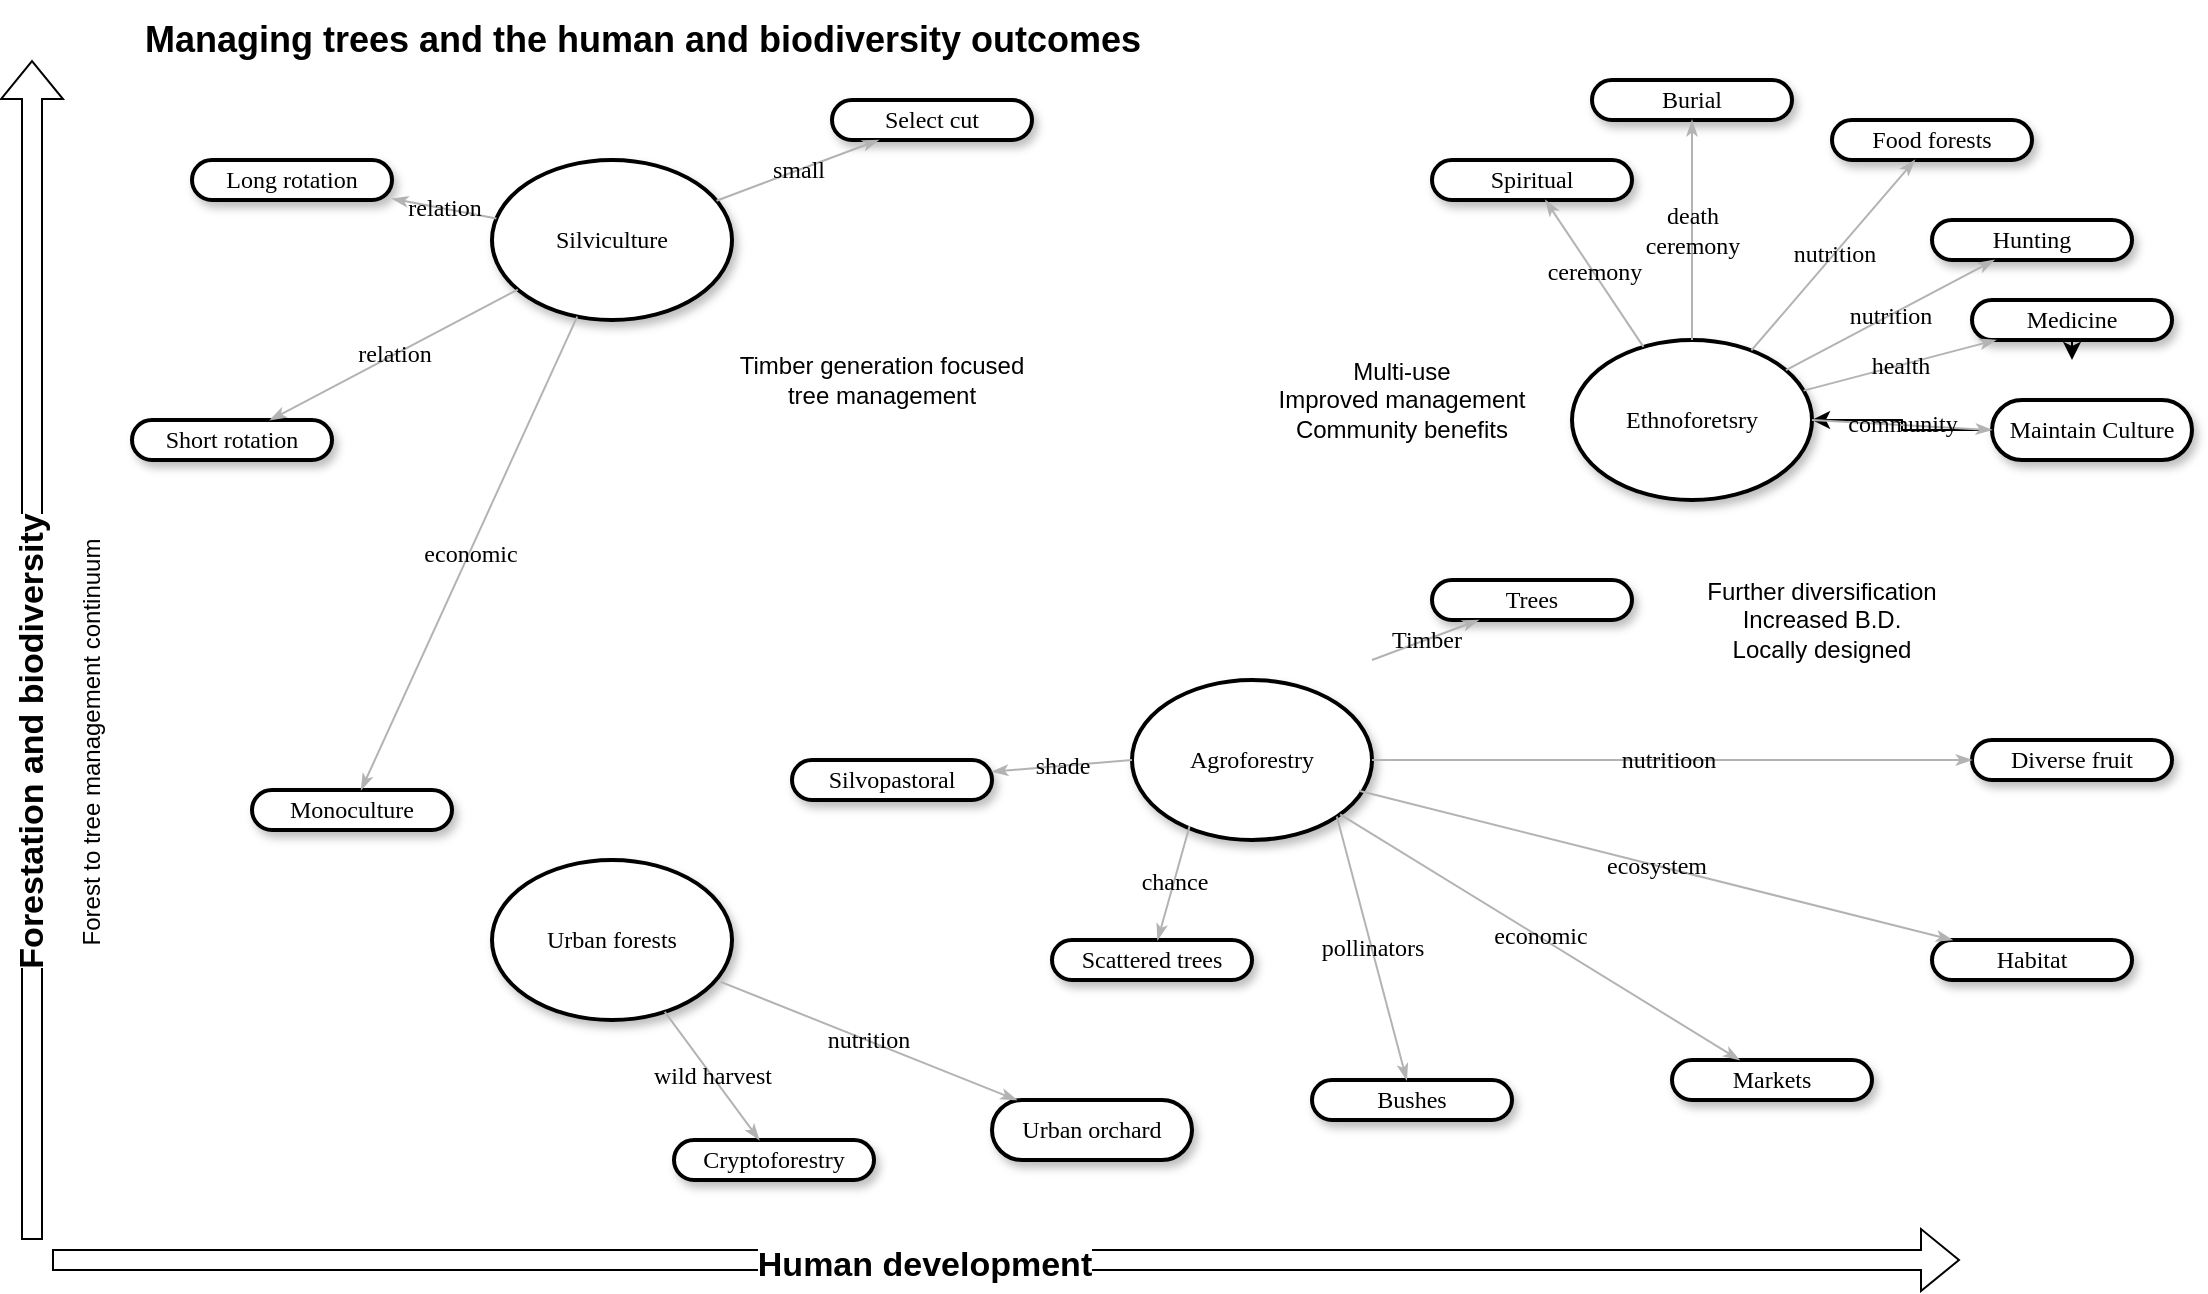 <mxfile version="22.1.3" type="github">
  <diagram name="Page-1" id="ad52d381-51e7-2e0d-a935-2d0ddd2fd229">
    <mxGraphModel dx="1383" dy="800" grid="1" gridSize="10" guides="1" tooltips="1" connect="1" arrows="1" fold="1" page="1" pageScale="1" pageWidth="1100" pageHeight="850" background="none" math="0" shadow="0">
      <root>
        <mxCell id="0" />
        <mxCell id="1" parent="0" />
        <mxCell id="2c924340bb9dbf6c-2" value="Silviculture" style="ellipse;whiteSpace=wrap;html=1;rounded=1;shadow=1;comic=0;labelBackgroundColor=none;strokeWidth=2;fontFamily=Verdana;fontSize=12;align=center;" parent="1" vertex="1">
          <mxGeometry x="260" y="110" width="120" height="80" as="geometry" />
        </mxCell>
        <mxCell id="2c924340bb9dbf6c-3" value="Ethnoforetsry" style="ellipse;whiteSpace=wrap;html=1;rounded=1;shadow=1;comic=0;labelBackgroundColor=none;strokeWidth=2;fontFamily=Verdana;fontSize=12;align=center;" parent="1" vertex="1">
          <mxGeometry x="800" y="200" width="120" height="80" as="geometry" />
        </mxCell>
        <mxCell id="2c924340bb9dbf6c-5" value="&lt;span&gt;Agroforestry&lt;/span&gt;" style="ellipse;whiteSpace=wrap;html=1;rounded=1;shadow=1;comic=0;labelBackgroundColor=none;strokeWidth=2;fontFamily=Verdana;fontSize=12;align=center;" parent="1" vertex="1">
          <mxGeometry x="580" y="370" width="120" height="80" as="geometry" />
        </mxCell>
        <mxCell id="2c924340bb9dbf6c-8" value="&lt;span&gt;Long rotation&lt;/span&gt;" style="whiteSpace=wrap;html=1;rounded=1;shadow=1;comic=0;labelBackgroundColor=none;strokeWidth=2;fontFamily=Verdana;fontSize=12;align=center;arcSize=50;" parent="1" vertex="1">
          <mxGeometry x="110" y="110" width="100" height="20" as="geometry" />
        </mxCell>
        <mxCell id="2c924340bb9dbf6c-9" value="&lt;span&gt;Short rotation&lt;/span&gt;" style="whiteSpace=wrap;html=1;rounded=1;shadow=1;comic=0;labelBackgroundColor=none;strokeWidth=2;fontFamily=Verdana;fontSize=12;align=center;arcSize=50;" parent="1" vertex="1">
          <mxGeometry x="80" y="240" width="100" height="20" as="geometry" />
        </mxCell>
        <mxCell id="2c924340bb9dbf6c-10" value="&lt;span&gt;Select cut&lt;/span&gt;" style="whiteSpace=wrap;html=1;rounded=1;shadow=1;comic=0;labelBackgroundColor=none;strokeWidth=2;fontFamily=Verdana;fontSize=12;align=center;arcSize=50;" parent="1" vertex="1">
          <mxGeometry x="430" y="80" width="100" height="20" as="geometry" />
        </mxCell>
        <mxCell id="2c924340bb9dbf6c-11" value="&lt;span&gt;Spiritual&lt;/span&gt;" style="whiteSpace=wrap;html=1;rounded=1;shadow=1;comic=0;labelBackgroundColor=none;strokeWidth=2;fontFamily=Verdana;fontSize=12;align=center;arcSize=50;" parent="1" vertex="1">
          <mxGeometry x="730" y="110" width="100" height="20" as="geometry" />
        </mxCell>
        <mxCell id="2c924340bb9dbf6c-12" value="Habitat" style="whiteSpace=wrap;html=1;rounded=1;shadow=1;comic=0;labelBackgroundColor=none;strokeWidth=2;fontFamily=Verdana;fontSize=12;align=center;arcSize=50;" parent="1" vertex="1">
          <mxGeometry x="980" y="500" width="100" height="20" as="geometry" />
        </mxCell>
        <mxCell id="2c924340bb9dbf6c-13" value="&lt;span&gt;Diverse fruit&lt;/span&gt;" style="whiteSpace=wrap;html=1;rounded=1;shadow=1;comic=0;labelBackgroundColor=none;strokeWidth=2;fontFamily=Verdana;fontSize=12;align=center;arcSize=50;" parent="1" vertex="1">
          <mxGeometry x="1000" y="400" width="100" height="20" as="geometry" />
        </mxCell>
        <mxCell id="2c924340bb9dbf6c-14" value="&lt;span&gt;Burial&lt;/span&gt;" style="whiteSpace=wrap;html=1;rounded=1;shadow=1;comic=0;labelBackgroundColor=none;strokeWidth=2;fontFamily=Verdana;fontSize=12;align=center;arcSize=50;" parent="1" vertex="1">
          <mxGeometry x="810" y="70" width="100" height="20" as="geometry" />
        </mxCell>
        <mxCell id="2c924340bb9dbf6c-15" value="&lt;span&gt;Food forests&lt;/span&gt;" style="whiteSpace=wrap;html=1;rounded=1;shadow=1;comic=0;labelBackgroundColor=none;strokeWidth=2;fontFamily=Verdana;fontSize=12;align=center;arcSize=50;" parent="1" vertex="1">
          <mxGeometry x="930" y="90" width="100" height="20" as="geometry" />
        </mxCell>
        <mxCell id="2c924340bb9dbf6c-16" value="&lt;span&gt;Hunting&lt;/span&gt;" style="whiteSpace=wrap;html=1;rounded=1;shadow=1;comic=0;labelBackgroundColor=none;strokeWidth=2;fontFamily=Verdana;fontSize=12;align=center;arcSize=50;" parent="1" vertex="1">
          <mxGeometry x="980" y="140" width="100" height="20" as="geometry" />
        </mxCell>
        <mxCell id="04DD3Ct90BNEKzkZGaE_-7" style="edgeStyle=orthogonalEdgeStyle;rounded=0;orthogonalLoop=1;jettySize=auto;html=1;exitX=0.5;exitY=0;exitDx=0;exitDy=0;" parent="1" source="2c924340bb9dbf6c-17" edge="1">
          <mxGeometry relative="1" as="geometry">
            <mxPoint x="1050" y="210" as="targetPoint" />
          </mxGeometry>
        </mxCell>
        <mxCell id="2c924340bb9dbf6c-17" value="&lt;span&gt;Medicine&lt;/span&gt;" style="whiteSpace=wrap;html=1;rounded=1;shadow=1;comic=0;labelBackgroundColor=none;strokeWidth=2;fontFamily=Verdana;fontSize=12;align=center;arcSize=50;" parent="1" vertex="1">
          <mxGeometry x="1000" y="180" width="100" height="20" as="geometry" />
        </mxCell>
        <mxCell id="2c924340bb9dbf6c-22" value="&lt;span&gt;Markets&lt;/span&gt;" style="whiteSpace=wrap;html=1;rounded=1;shadow=1;comic=0;labelBackgroundColor=none;strokeWidth=2;fontFamily=Verdana;fontSize=12;align=center;arcSize=50;" parent="1" vertex="1">
          <mxGeometry x="850" y="560" width="100" height="20" as="geometry" />
        </mxCell>
        <mxCell id="2c924340bb9dbf6c-27" value="small" style="edgeStyle=none;rounded=1;html=1;labelBackgroundColor=none;startArrow=none;startFill=0;startSize=5;endArrow=classicThin;endFill=1;endSize=5;jettySize=auto;orthogonalLoop=1;strokeColor=#B3B3B3;strokeWidth=1;fontFamily=Verdana;fontSize=12" parent="1" source="2c924340bb9dbf6c-2" target="2c924340bb9dbf6c-10" edge="1">
          <mxGeometry relative="1" as="geometry" />
        </mxCell>
        <mxCell id="2c924340bb9dbf6c-29" value="relation" style="edgeStyle=none;rounded=1;html=1;labelBackgroundColor=none;startArrow=none;startFill=0;startSize=5;endArrow=classicThin;endFill=1;endSize=5;jettySize=auto;orthogonalLoop=1;strokeColor=#B3B3B3;strokeWidth=1;fontFamily=Verdana;fontSize=12" parent="1" source="2c924340bb9dbf6c-2" target="2c924340bb9dbf6c-8" edge="1">
          <mxGeometry relative="1" as="geometry" />
        </mxCell>
        <mxCell id="2c924340bb9dbf6c-30" value="relation" style="edgeStyle=none;rounded=1;html=1;labelBackgroundColor=none;startArrow=none;startFill=0;startSize=5;endArrow=classicThin;endFill=1;endSize=5;jettySize=auto;orthogonalLoop=1;strokeColor=#B3B3B3;strokeWidth=1;fontFamily=Verdana;fontSize=12" parent="1" source="2c924340bb9dbf6c-2" target="2c924340bb9dbf6c-9" edge="1">
          <mxGeometry relative="1" as="geometry" />
        </mxCell>
        <mxCell id="2c924340bb9dbf6c-37" value="nutritioon" style="edgeStyle=none;rounded=1;html=1;labelBackgroundColor=none;startArrow=none;startFill=0;startSize=5;endArrow=classicThin;endFill=1;endSize=5;jettySize=auto;orthogonalLoop=1;strokeColor=#B3B3B3;strokeWidth=1;fontFamily=Verdana;fontSize=12;exitX=1;exitY=0.5;exitDx=0;exitDy=0;" parent="1" source="2c924340bb9dbf6c-5" target="2c924340bb9dbf6c-13" edge="1">
          <mxGeometry x="-0.012" relative="1" as="geometry">
            <mxPoint as="offset" />
            <mxPoint x="926.996" y="437.501" as="sourcePoint" />
          </mxGeometry>
        </mxCell>
        <mxCell id="2c924340bb9dbf6c-38" value="ecosystem" style="edgeStyle=none;rounded=1;html=1;labelBackgroundColor=none;startArrow=none;startFill=0;startSize=5;endArrow=classicThin;endFill=1;endSize=5;jettySize=auto;orthogonalLoop=1;strokeColor=#B3B3B3;strokeWidth=1;fontFamily=Verdana;fontSize=12;exitX=0.946;exitY=0.692;exitDx=0;exitDy=0;exitPerimeter=0;" parent="1" source="2c924340bb9dbf6c-5" target="2c924340bb9dbf6c-12" edge="1">
          <mxGeometry relative="1" as="geometry">
            <mxPoint x="922.406" y="469.478" as="sourcePoint" />
          </mxGeometry>
        </mxCell>
        <mxCell id="2c924340bb9dbf6c-39" value="economic" style="edgeStyle=none;rounded=1;html=1;labelBackgroundColor=none;startArrow=none;startFill=0;startSize=5;endArrow=classicThin;endFill=1;endSize=5;jettySize=auto;orthogonalLoop=1;strokeColor=#B3B3B3;strokeWidth=1;fontFamily=Verdana;fontSize=12" parent="1" source="2c924340bb9dbf6c-5" target="2c924340bb9dbf6c-22" edge="1">
          <mxGeometry relative="1" as="geometry">
            <mxPoint x="879.761" y="489.467" as="sourcePoint" />
          </mxGeometry>
        </mxCell>
        <mxCell id="2c924340bb9dbf6c-42" value="health" style="edgeStyle=none;rounded=1;html=1;labelBackgroundColor=none;startArrow=none;startFill=0;startSize=5;endArrow=classicThin;endFill=1;endSize=5;jettySize=auto;orthogonalLoop=1;strokeColor=#B3B3B3;strokeWidth=1;fontFamily=Verdana;fontSize=12" parent="1" source="2c924340bb9dbf6c-3" target="2c924340bb9dbf6c-17" edge="1">
          <mxGeometry relative="1" as="geometry" />
        </mxCell>
        <mxCell id="2c924340bb9dbf6c-43" value="nutrition" style="edgeStyle=none;rounded=1;html=1;labelBackgroundColor=none;startArrow=none;startFill=0;startSize=5;endArrow=classicThin;endFill=1;endSize=5;jettySize=auto;orthogonalLoop=1;strokeColor=#B3B3B3;strokeWidth=1;fontFamily=Verdana;fontSize=12" parent="1" source="2c924340bb9dbf6c-3" target="2c924340bb9dbf6c-16" edge="1">
          <mxGeometry relative="1" as="geometry" />
        </mxCell>
        <mxCell id="2c924340bb9dbf6c-44" value="nutrition" style="edgeStyle=none;rounded=1;html=1;labelBackgroundColor=none;startArrow=none;startFill=0;startSize=5;endArrow=classicThin;endFill=1;endSize=5;jettySize=auto;orthogonalLoop=1;strokeColor=#B3B3B3;strokeWidth=1;fontFamily=Verdana;fontSize=12" parent="1" source="2c924340bb9dbf6c-3" target="2c924340bb9dbf6c-15" edge="1">
          <mxGeometry relative="1" as="geometry" />
        </mxCell>
        <mxCell id="2c924340bb9dbf6c-45" value="death&lt;br&gt;ceremony" style="edgeStyle=none;rounded=1;html=1;labelBackgroundColor=none;startArrow=none;startFill=0;startSize=5;endArrow=classicThin;endFill=1;endSize=5;jettySize=auto;orthogonalLoop=1;strokeColor=#B3B3B3;strokeWidth=1;fontFamily=Verdana;fontSize=12" parent="1" source="2c924340bb9dbf6c-3" target="2c924340bb9dbf6c-14" edge="1">
          <mxGeometry relative="1" as="geometry" />
        </mxCell>
        <mxCell id="2c924340bb9dbf6c-46" value="ceremony" style="edgeStyle=none;rounded=1;html=1;labelBackgroundColor=none;startArrow=none;startFill=0;startSize=5;endArrow=classicThin;endFill=1;endSize=5;jettySize=auto;orthogonalLoop=1;strokeColor=#B3B3B3;strokeWidth=1;fontFamily=Verdana;fontSize=12" parent="1" source="2c924340bb9dbf6c-3" target="2c924340bb9dbf6c-11" edge="1">
          <mxGeometry x="0.012" relative="1" as="geometry">
            <mxPoint as="offset" />
          </mxGeometry>
        </mxCell>
        <mxCell id="2c924340bb9dbf6c-50" value="Yes" style="edgeStyle=none;rounded=1;html=1;labelBackgroundColor=none;startArrow=none;startFill=0;startSize=5;endArrow=classicThin;endFill=1;endSize=5;jettySize=auto;orthogonalLoop=1;strokeColor=#B3B3B3;strokeWidth=1;fontFamily=Verdana;fontSize=12" parent="1" edge="1">
          <mxGeometry x="-0.793" y="10" relative="1" as="geometry">
            <mxPoint as="offset" />
            <mxPoint x="110" y="350" as="targetPoint" />
          </mxGeometry>
        </mxCell>
        <mxCell id="2c924340bb9dbf6c-55" value="&lt;span&gt;Monoculture&lt;/span&gt;" style="whiteSpace=wrap;html=1;rounded=1;shadow=1;comic=0;labelBackgroundColor=none;strokeWidth=2;fontFamily=Verdana;fontSize=12;align=center;arcSize=50;" parent="1" vertex="1">
          <mxGeometry x="140" y="425" width="100" height="20" as="geometry" />
        </mxCell>
        <mxCell id="2c924340bb9dbf6c-59" value="&lt;span&gt;Trees&lt;/span&gt;" style="whiteSpace=wrap;html=1;rounded=1;shadow=1;comic=0;labelBackgroundColor=none;strokeWidth=2;fontFamily=Verdana;fontSize=12;align=center;arcSize=50;" parent="1" vertex="1">
          <mxGeometry x="730" y="320" width="100" height="20" as="geometry" />
        </mxCell>
        <mxCell id="2c924340bb9dbf6c-61" value="economic" style="edgeStyle=none;rounded=1;html=1;labelBackgroundColor=none;startArrow=none;startFill=0;startSize=5;endArrow=classicThin;endFill=1;endSize=5;jettySize=auto;orthogonalLoop=1;strokeColor=#B3B3B3;strokeWidth=1;fontFamily=Verdana;fontSize=12" parent="1" source="2c924340bb9dbf6c-2" target="2c924340bb9dbf6c-55" edge="1">
          <mxGeometry relative="1" as="geometry" />
        </mxCell>
        <mxCell id="2c924340bb9dbf6c-65" value="trees" style="edgeStyle=none;rounded=1;html=1;labelBackgroundColor=none;startArrow=none;startFill=0;startSize=5;endArrow=classicThin;endFill=1;endSize=5;jettySize=auto;orthogonalLoop=1;strokeColor=#B3B3B3;strokeWidth=1;fontFamily=Verdana;fontSize=12" parent="1" edge="1">
          <mxGeometry relative="1" as="geometry">
            <mxPoint x="820" y="340" as="sourcePoint" />
          </mxGeometry>
        </mxCell>
        <mxCell id="2c924340bb9dbf6c-68" value="&lt;span&gt;Silvopastoral&lt;/span&gt;" style="whiteSpace=wrap;html=1;rounded=1;shadow=1;comic=0;labelBackgroundColor=none;strokeWidth=2;fontFamily=Verdana;fontSize=12;align=center;arcSize=50;" parent="1" vertex="1">
          <mxGeometry x="410" y="410" width="100" height="20" as="geometry" />
        </mxCell>
        <mxCell id="2c924340bb9dbf6c-70" value="&lt;span&gt;Scattered trees&lt;/span&gt;" style="whiteSpace=wrap;html=1;rounded=1;shadow=1;comic=0;labelBackgroundColor=none;strokeWidth=2;fontFamily=Verdana;fontSize=12;align=center;arcSize=50;" parent="1" vertex="1">
          <mxGeometry x="540" y="500" width="100" height="20" as="geometry" />
        </mxCell>
        <mxCell id="2c924340bb9dbf6c-72" value="chance" style="edgeStyle=none;rounded=1;html=1;labelBackgroundColor=none;startArrow=none;startFill=0;startSize=5;endArrow=classicThin;endFill=1;endSize=5;jettySize=auto;orthogonalLoop=1;strokeColor=#B3B3B3;strokeWidth=1;fontFamily=Verdana;fontSize=12;exitX=0.24;exitY=0.913;exitDx=0;exitDy=0;exitPerimeter=0;" parent="1" source="2c924340bb9dbf6c-5" target="2c924340bb9dbf6c-70" edge="1">
          <mxGeometry relative="1" as="geometry">
            <mxPoint x="584.549" y="548.349" as="sourcePoint" />
          </mxGeometry>
        </mxCell>
        <mxCell id="2c924340bb9dbf6c-74" value="shade" style="edgeStyle=none;rounded=1;html=1;labelBackgroundColor=none;startArrow=none;startFill=0;startSize=5;endArrow=classicThin;endFill=1;endSize=5;jettySize=auto;orthogonalLoop=1;strokeColor=#B3B3B3;strokeWidth=1;fontFamily=Verdana;fontSize=12;exitX=0;exitY=0.5;exitDx=0;exitDy=0;" parent="1" source="2c924340bb9dbf6c-5" target="2c924340bb9dbf6c-68" edge="1">
          <mxGeometry relative="1" as="geometry">
            <mxPoint x="598.302" y="538.354" as="sourcePoint" />
          </mxGeometry>
        </mxCell>
        <mxCell id="2c924340bb9dbf6c-78" value="Timber" style="edgeStyle=none;rounded=1;html=1;labelBackgroundColor=none;startArrow=none;startFill=0;startSize=5;endArrow=classicThin;endFill=1;endSize=5;jettySize=auto;orthogonalLoop=1;strokeColor=#B3B3B3;strokeWidth=1;fontFamily=Verdana;fontSize=12;" parent="1" target="2c924340bb9dbf6c-59" edge="1">
          <mxGeometry relative="1" as="geometry">
            <mxPoint x="700" y="360" as="sourcePoint" />
          </mxGeometry>
        </mxCell>
        <mxCell id="zUpzmHAXkHMhplHrmujM-2" value="" style="shape=flexArrow;endArrow=classic;html=1;rounded=0;fontSize=18;" parent="1" edge="1">
          <mxGeometry width="50" height="50" relative="1" as="geometry">
            <mxPoint x="30" y="650" as="sourcePoint" />
            <mxPoint x="30" y="60" as="targetPoint" />
          </mxGeometry>
        </mxCell>
        <mxCell id="zUpzmHAXkHMhplHrmujM-4" value="&lt;font style=&quot;font-size: 17px;&quot;&gt;Forestation and biodiversity&lt;/font&gt;" style="edgeLabel;html=1;align=center;verticalAlign=middle;resizable=0;points=[];rotation=-90;fontStyle=1" parent="zUpzmHAXkHMhplHrmujM-2" vertex="1" connectable="0">
          <mxGeometry x="-0.156" relative="1" as="geometry">
            <mxPoint as="offset" />
          </mxGeometry>
        </mxCell>
        <mxCell id="zUpzmHAXkHMhplHrmujM-3" value="" style="shape=flexArrow;endArrow=classic;html=1;rounded=0;" parent="1" edge="1">
          <mxGeometry width="50" height="50" relative="1" as="geometry">
            <mxPoint x="40" y="660" as="sourcePoint" />
            <mxPoint x="994" y="660" as="targetPoint" />
          </mxGeometry>
        </mxCell>
        <mxCell id="zUpzmHAXkHMhplHrmujM-5" value="&lt;span&gt;&lt;font style=&quot;font-size: 17px;&quot;&gt;Human development&lt;/font&gt;&lt;/span&gt;" style="edgeLabel;html=1;align=center;verticalAlign=middle;resizable=0;points=[];fontStyle=1" parent="zUpzmHAXkHMhplHrmujM-3" vertex="1" connectable="0">
          <mxGeometry x="-0.086" y="-2" relative="1" as="geometry">
            <mxPoint y="1" as="offset" />
          </mxGeometry>
        </mxCell>
        <mxCell id="04DD3Ct90BNEKzkZGaE_-2" value="&lt;span&gt;Bushes&lt;/span&gt;" style="whiteSpace=wrap;html=1;rounded=1;shadow=1;comic=0;labelBackgroundColor=none;strokeWidth=2;fontFamily=Verdana;fontSize=12;align=center;arcSize=50;" parent="1" vertex="1">
          <mxGeometry x="670" y="570" width="100" height="20" as="geometry" />
        </mxCell>
        <mxCell id="04DD3Ct90BNEKzkZGaE_-3" value="pollinators" style="edgeStyle=none;rounded=1;html=1;labelBackgroundColor=none;startArrow=none;startFill=0;startSize=5;endArrow=classicThin;endFill=1;endSize=5;jettySize=auto;orthogonalLoop=1;strokeColor=#B3B3B3;strokeWidth=1;fontFamily=Verdana;fontSize=12;exitX=1;exitY=1;exitDx=0;exitDy=0;" parent="1" source="2c924340bb9dbf6c-5" target="04DD3Ct90BNEKzkZGaE_-2" edge="1">
          <mxGeometry x="-0.002" relative="1" as="geometry">
            <mxPoint x="696.96" y="537.04" as="sourcePoint" />
            <mxPoint as="offset" />
          </mxGeometry>
        </mxCell>
        <mxCell id="VTU-Ny0mh2Q2PfWyq8oL-13" value="" style="edgeStyle=orthogonalEdgeStyle;rounded=0;orthogonalLoop=1;jettySize=auto;html=1;" parent="1" source="VTU-Ny0mh2Q2PfWyq8oL-11" target="2c924340bb9dbf6c-3" edge="1">
          <mxGeometry relative="1" as="geometry" />
        </mxCell>
        <mxCell id="VTU-Ny0mh2Q2PfWyq8oL-11" value="&lt;span&gt;Maintain Culture&lt;/span&gt;" style="whiteSpace=wrap;html=1;rounded=1;shadow=1;comic=0;labelBackgroundColor=none;strokeWidth=2;fontFamily=Verdana;fontSize=12;align=center;arcSize=50;" parent="1" vertex="1">
          <mxGeometry x="1010" y="230" width="100" height="30" as="geometry" />
        </mxCell>
        <mxCell id="VTU-Ny0mh2Q2PfWyq8oL-12" value="community" style="edgeStyle=none;rounded=1;html=1;labelBackgroundColor=none;startArrow=none;startFill=0;startSize=5;endArrow=classicThin;endFill=1;endSize=5;jettySize=auto;orthogonalLoop=1;strokeColor=#B3B3B3;strokeWidth=1;fontFamily=Verdana;fontSize=12;entryX=0;entryY=0.5;entryDx=0;entryDy=0;exitX=1;exitY=0.5;exitDx=0;exitDy=0;" parent="1" source="2c924340bb9dbf6c-3" target="VTU-Ny0mh2Q2PfWyq8oL-11" edge="1">
          <mxGeometry relative="1" as="geometry">
            <mxPoint x="1022" y="210" as="sourcePoint" />
            <mxPoint x="1000" y="320" as="targetPoint" />
          </mxGeometry>
        </mxCell>
        <mxCell id="VTU-Ny0mh2Q2PfWyq8oL-14" value="Further diversification&lt;br&gt;Increased B.D.&lt;br&gt;Locally designed" style="text;html=1;strokeColor=none;fillColor=none;align=center;verticalAlign=middle;whiteSpace=wrap;rounded=0;" parent="1" vertex="1">
          <mxGeometry x="850" y="310" width="150" height="60" as="geometry" />
        </mxCell>
        <mxCell id="VTU-Ny0mh2Q2PfWyq8oL-15" value="Multi-use&lt;br&gt;Improved management&lt;br&gt;Community benefits" style="text;html=1;strokeColor=none;fillColor=none;align=center;verticalAlign=middle;whiteSpace=wrap;rounded=0;" parent="1" vertex="1">
          <mxGeometry x="640" y="200" width="150" height="60" as="geometry" />
        </mxCell>
        <mxCell id="aU5DKYf4XFUTPq88nrZZ-6" value="&lt;b&gt;&lt;font style=&quot;font-size: 18px;&quot;&gt;Managing trees and the human and biodiversity outcomes&lt;/font&gt;&lt;/b&gt;" style="text;html=1;align=center;verticalAlign=middle;resizable=0;points=[];autosize=1;strokeColor=none;fillColor=none;" vertex="1" parent="1">
          <mxGeometry x="75" y="30" width="520" height="40" as="geometry" />
        </mxCell>
        <mxCell id="aU5DKYf4XFUTPq88nrZZ-7" value="&lt;span&gt;Urban forests&lt;/span&gt;" style="ellipse;whiteSpace=wrap;html=1;rounded=1;shadow=1;comic=0;labelBackgroundColor=none;strokeWidth=2;fontFamily=Verdana;fontSize=12;align=center;" vertex="1" parent="1">
          <mxGeometry x="260" y="460" width="120" height="80" as="geometry" />
        </mxCell>
        <mxCell id="aU5DKYf4XFUTPq88nrZZ-9" value="&lt;span&gt;Cryptoforestry&lt;/span&gt;" style="whiteSpace=wrap;html=1;rounded=1;shadow=1;comic=0;labelBackgroundColor=none;strokeWidth=2;fontFamily=Verdana;fontSize=12;align=center;arcSize=50;" vertex="1" parent="1">
          <mxGeometry x="351" y="600" width="100" height="20" as="geometry" />
        </mxCell>
        <mxCell id="aU5DKYf4XFUTPq88nrZZ-10" value="wild harvest" style="edgeStyle=none;rounded=1;html=1;labelBackgroundColor=none;startArrow=none;startFill=0;startSize=5;endArrow=classicThin;endFill=1;endSize=5;jettySize=auto;orthogonalLoop=1;strokeColor=#B3B3B3;strokeWidth=1;fontFamily=Verdana;fontSize=12;" edge="1" parent="1" target="aU5DKYf4XFUTPq88nrZZ-9" source="aU5DKYf4XFUTPq88nrZZ-7">
          <mxGeometry relative="1" as="geometry">
            <mxPoint x="302" y="300" as="sourcePoint" />
          </mxGeometry>
        </mxCell>
        <mxCell id="aU5DKYf4XFUTPq88nrZZ-11" value="&lt;span&gt;Urban orchard&lt;/span&gt;" style="whiteSpace=wrap;html=1;rounded=1;shadow=1;comic=0;labelBackgroundColor=none;strokeWidth=2;fontFamily=Verdana;fontSize=12;align=center;arcSize=50;" vertex="1" parent="1">
          <mxGeometry x="510" y="580" width="100" height="30" as="geometry" />
        </mxCell>
        <mxCell id="aU5DKYf4XFUTPq88nrZZ-12" value="nutrition" style="edgeStyle=none;rounded=1;html=1;labelBackgroundColor=none;startArrow=none;startFill=0;startSize=5;endArrow=classicThin;endFill=1;endSize=5;jettySize=auto;orthogonalLoop=1;strokeColor=#B3B3B3;strokeWidth=1;fontFamily=Verdana;fontSize=12;exitX=0.953;exitY=0.762;exitDx=0;exitDy=0;exitPerimeter=0;" edge="1" parent="1" target="aU5DKYf4XFUTPq88nrZZ-11" source="aU5DKYf4XFUTPq88nrZZ-7">
          <mxGeometry x="-0.0" relative="1" as="geometry">
            <mxPoint x="210" y="490" as="sourcePoint" />
            <mxPoint as="offset" />
          </mxGeometry>
        </mxCell>
        <mxCell id="aU5DKYf4XFUTPq88nrZZ-17" value="Timber generation focused tree management" style="text;html=1;strokeColor=none;fillColor=none;align=center;verticalAlign=middle;whiteSpace=wrap;rounded=0;" vertex="1" parent="1">
          <mxGeometry x="380" y="190" width="150" height="60" as="geometry" />
        </mxCell>
        <mxCell id="aU5DKYf4XFUTPq88nrZZ-18" value="Forest to tree management continuum" style="text;html=1;strokeColor=none;fillColor=none;align=center;verticalAlign=middle;whiteSpace=wrap;rounded=0;rotation=-90;" vertex="1" parent="1">
          <mxGeometry x="-80" y="371" width="280" height="60" as="geometry" />
        </mxCell>
      </root>
    </mxGraphModel>
  </diagram>
</mxfile>
